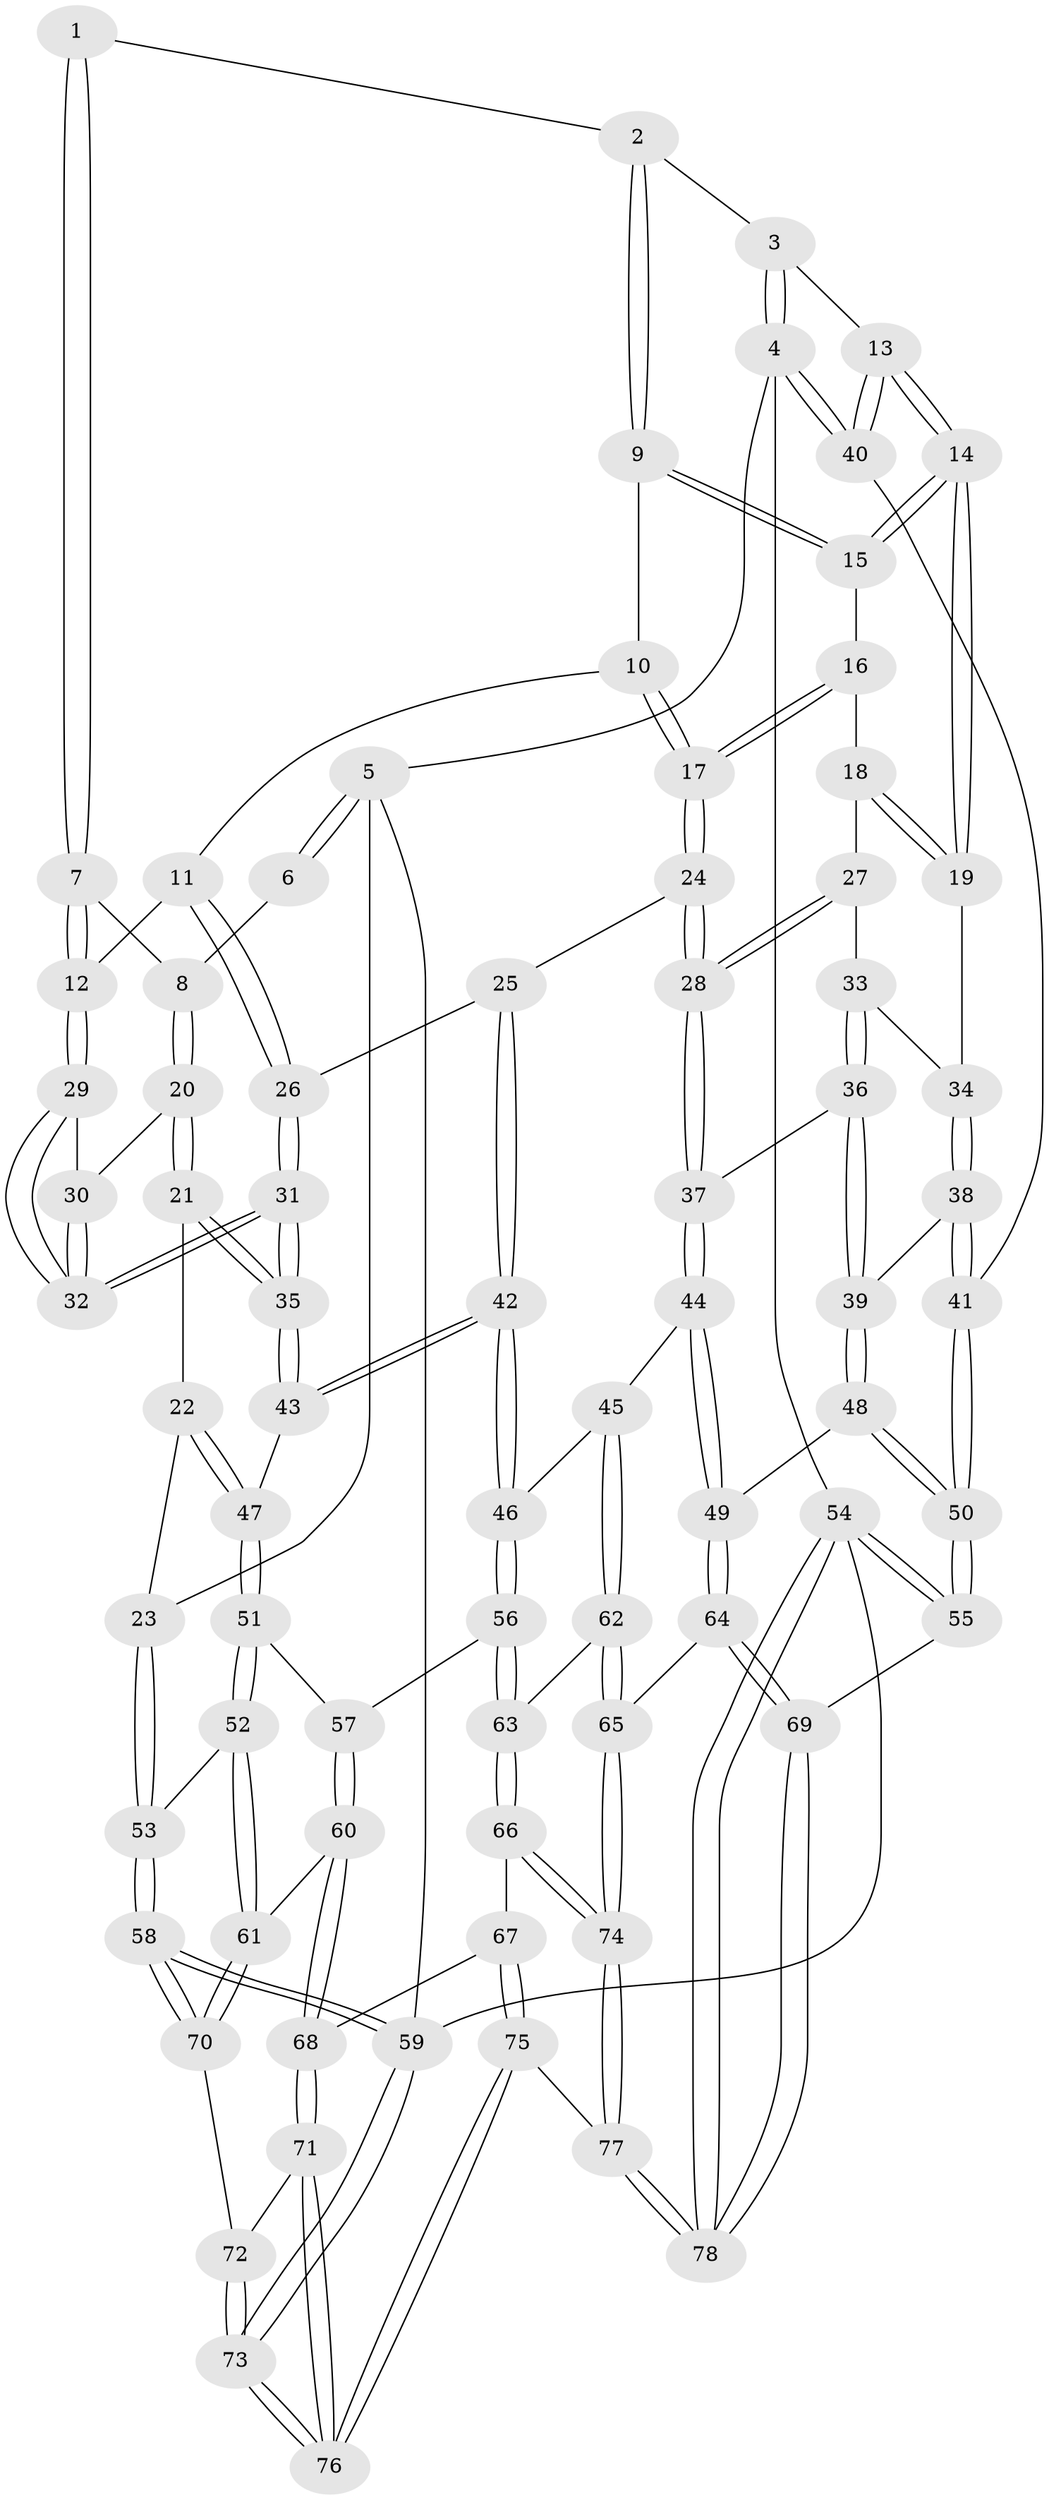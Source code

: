 // coarse degree distribution, {3: 0.09090909090909091, 4: 0.5681818181818182, 5: 0.22727272727272727, 6: 0.11363636363636363}
// Generated by graph-tools (version 1.1) at 2025/42/03/06/25 10:42:34]
// undirected, 78 vertices, 192 edges
graph export_dot {
graph [start="1"]
  node [color=gray90,style=filled];
  1 [pos="+0.3162580630833047+0"];
  2 [pos="+0.6847359885073135+0"];
  3 [pos="+0.6964260541918625+0"];
  4 [pos="+1+0"];
  5 [pos="+0+0"];
  6 [pos="+0+0"];
  7 [pos="+0.3179746857338336+0.11347306045041111"];
  8 [pos="+0.09385847692905187+0.1700847264458926"];
  9 [pos="+0.688516217202652+0"];
  10 [pos="+0.5722843052413181+0.09698672077059213"];
  11 [pos="+0.4694582128076844+0.19145572031628344"];
  12 [pos="+0.3225503431014534+0.129941098110728"];
  13 [pos="+1+0.19977617781797408"];
  14 [pos="+1+0.21026067571298124"];
  15 [pos="+0.7325189406109888+0.012177759414463793"];
  16 [pos="+0.7364954185951607+0.08445982998234551"];
  17 [pos="+0.5959309258773153+0.2821773557054622"];
  18 [pos="+0.7685413251607603+0.17450926930740948"];
  19 [pos="+0.9934078277068044+0.2288310735815663"];
  20 [pos="+0.07999523623324784+0.2208521931007778"];
  21 [pos="+0.03865545913518623+0.2542719524801068"];
  22 [pos="+0+0.28125841421920533"];
  23 [pos="+0+0.3209066023029694"];
  24 [pos="+0.5910610955943191+0.29719881882348465"];
  25 [pos="+0.5373426538753483+0.29761344074824153"];
  26 [pos="+0.5189306091513738+0.2893454848139023"];
  27 [pos="+0.7700510108522963+0.23366580849378432"];
  28 [pos="+0.653184952559587+0.34387569266129836"];
  29 [pos="+0.3070687856160958+0.188174006603982"];
  30 [pos="+0.09937671863215321+0.22776901262832777"];
  31 [pos="+0.29373203543850324+0.37645729828795"];
  32 [pos="+0.2895464068294091+0.3517044112090973"];
  33 [pos="+0.8066522099252772+0.2687517480878684"];
  34 [pos="+0.958470802230553+0.2565149680280166"];
  35 [pos="+0.27425982081761147+0.4588931541867632"];
  36 [pos="+0.8220411059932478+0.3599374664879318"];
  37 [pos="+0.6571313628988701+0.353330568780105"];
  38 [pos="+0.8791808842566864+0.38655896725101485"];
  39 [pos="+0.8636896354510547+0.4018019296106432"];
  40 [pos="+1+0.20597687487874297"];
  41 [pos="+1+0.3843915848192171"];
  42 [pos="+0.4609283862701765+0.5692267254279834"];
  43 [pos="+0.27077310311934694+0.49354240146090206"];
  44 [pos="+0.6656860568060776+0.5526024504135142"];
  45 [pos="+0.5141070303713686+0.5849076569377258"];
  46 [pos="+0.47301510070525093+0.5779709357983457"];
  47 [pos="+0.2409036082498297+0.512743035747399"];
  48 [pos="+0.8533159650554045+0.6188237910607859"];
  49 [pos="+0.8358218436519521+0.6241757239998701"];
  50 [pos="+1+0.6628639613942847"];
  51 [pos="+0.22361493988288217+0.5280196505147075"];
  52 [pos="+0.17966943837737231+0.5582221729245934"];
  53 [pos="+0+0.5676870595201492"];
  54 [pos="+1+1"];
  55 [pos="+1+0.6773172234942083"];
  56 [pos="+0.4171237615224193+0.7310604786288808"];
  57 [pos="+0.31636358648645546+0.728577651506572"];
  58 [pos="+0+0.767535813180571"];
  59 [pos="+0+1"];
  60 [pos="+0.28116186882039956+0.8154351893613756"];
  61 [pos="+0.1772808537974813+0.7652731592340287"];
  62 [pos="+0.5802095774965254+0.8283595200950677"];
  63 [pos="+0.40467228596463445+0.8446646140189638"];
  64 [pos="+0.7416109168430834+0.8420098862255079"];
  65 [pos="+0.6130822466668747+0.8505210728664468"];
  66 [pos="+0.3946590922778939+0.8557026914973364"];
  67 [pos="+0.36904194179247124+0.8664828663807543"];
  68 [pos="+0.31604349674969523+0.8475704181195132"];
  69 [pos="+0.8028583196775388+0.982321533030445"];
  70 [pos="+0.1350667087840074+0.8094369231452655"];
  71 [pos="+0.20226855936122023+0.9379078431237089"];
  72 [pos="+0.1352248966510842+0.833072873561518"];
  73 [pos="+0+1"];
  74 [pos="+0.5353473220857619+1"];
  75 [pos="+0.2844256999467678+1"];
  76 [pos="+0.1796848274227352+1"];
  77 [pos="+0.5401672987377835+1"];
  78 [pos="+0.8545743081365992+1"];
  1 -- 2;
  1 -- 7;
  1 -- 7;
  2 -- 3;
  2 -- 9;
  2 -- 9;
  3 -- 4;
  3 -- 4;
  3 -- 13;
  4 -- 5;
  4 -- 40;
  4 -- 40;
  4 -- 54;
  5 -- 6;
  5 -- 6;
  5 -- 23;
  5 -- 59;
  6 -- 8;
  7 -- 8;
  7 -- 12;
  7 -- 12;
  8 -- 20;
  8 -- 20;
  9 -- 10;
  9 -- 15;
  9 -- 15;
  10 -- 11;
  10 -- 17;
  10 -- 17;
  11 -- 12;
  11 -- 26;
  11 -- 26;
  12 -- 29;
  12 -- 29;
  13 -- 14;
  13 -- 14;
  13 -- 40;
  13 -- 40;
  14 -- 15;
  14 -- 15;
  14 -- 19;
  14 -- 19;
  15 -- 16;
  16 -- 17;
  16 -- 17;
  16 -- 18;
  17 -- 24;
  17 -- 24;
  18 -- 19;
  18 -- 19;
  18 -- 27;
  19 -- 34;
  20 -- 21;
  20 -- 21;
  20 -- 30;
  21 -- 22;
  21 -- 35;
  21 -- 35;
  22 -- 23;
  22 -- 47;
  22 -- 47;
  23 -- 53;
  23 -- 53;
  24 -- 25;
  24 -- 28;
  24 -- 28;
  25 -- 26;
  25 -- 42;
  25 -- 42;
  26 -- 31;
  26 -- 31;
  27 -- 28;
  27 -- 28;
  27 -- 33;
  28 -- 37;
  28 -- 37;
  29 -- 30;
  29 -- 32;
  29 -- 32;
  30 -- 32;
  30 -- 32;
  31 -- 32;
  31 -- 32;
  31 -- 35;
  31 -- 35;
  33 -- 34;
  33 -- 36;
  33 -- 36;
  34 -- 38;
  34 -- 38;
  35 -- 43;
  35 -- 43;
  36 -- 37;
  36 -- 39;
  36 -- 39;
  37 -- 44;
  37 -- 44;
  38 -- 39;
  38 -- 41;
  38 -- 41;
  39 -- 48;
  39 -- 48;
  40 -- 41;
  41 -- 50;
  41 -- 50;
  42 -- 43;
  42 -- 43;
  42 -- 46;
  42 -- 46;
  43 -- 47;
  44 -- 45;
  44 -- 49;
  44 -- 49;
  45 -- 46;
  45 -- 62;
  45 -- 62;
  46 -- 56;
  46 -- 56;
  47 -- 51;
  47 -- 51;
  48 -- 49;
  48 -- 50;
  48 -- 50;
  49 -- 64;
  49 -- 64;
  50 -- 55;
  50 -- 55;
  51 -- 52;
  51 -- 52;
  51 -- 57;
  52 -- 53;
  52 -- 61;
  52 -- 61;
  53 -- 58;
  53 -- 58;
  54 -- 55;
  54 -- 55;
  54 -- 78;
  54 -- 78;
  54 -- 59;
  55 -- 69;
  56 -- 57;
  56 -- 63;
  56 -- 63;
  57 -- 60;
  57 -- 60;
  58 -- 59;
  58 -- 59;
  58 -- 70;
  58 -- 70;
  59 -- 73;
  59 -- 73;
  60 -- 61;
  60 -- 68;
  60 -- 68;
  61 -- 70;
  61 -- 70;
  62 -- 63;
  62 -- 65;
  62 -- 65;
  63 -- 66;
  63 -- 66;
  64 -- 65;
  64 -- 69;
  64 -- 69;
  65 -- 74;
  65 -- 74;
  66 -- 67;
  66 -- 74;
  66 -- 74;
  67 -- 68;
  67 -- 75;
  67 -- 75;
  68 -- 71;
  68 -- 71;
  69 -- 78;
  69 -- 78;
  70 -- 72;
  71 -- 72;
  71 -- 76;
  71 -- 76;
  72 -- 73;
  72 -- 73;
  73 -- 76;
  73 -- 76;
  74 -- 77;
  74 -- 77;
  75 -- 76;
  75 -- 76;
  75 -- 77;
  77 -- 78;
  77 -- 78;
}

